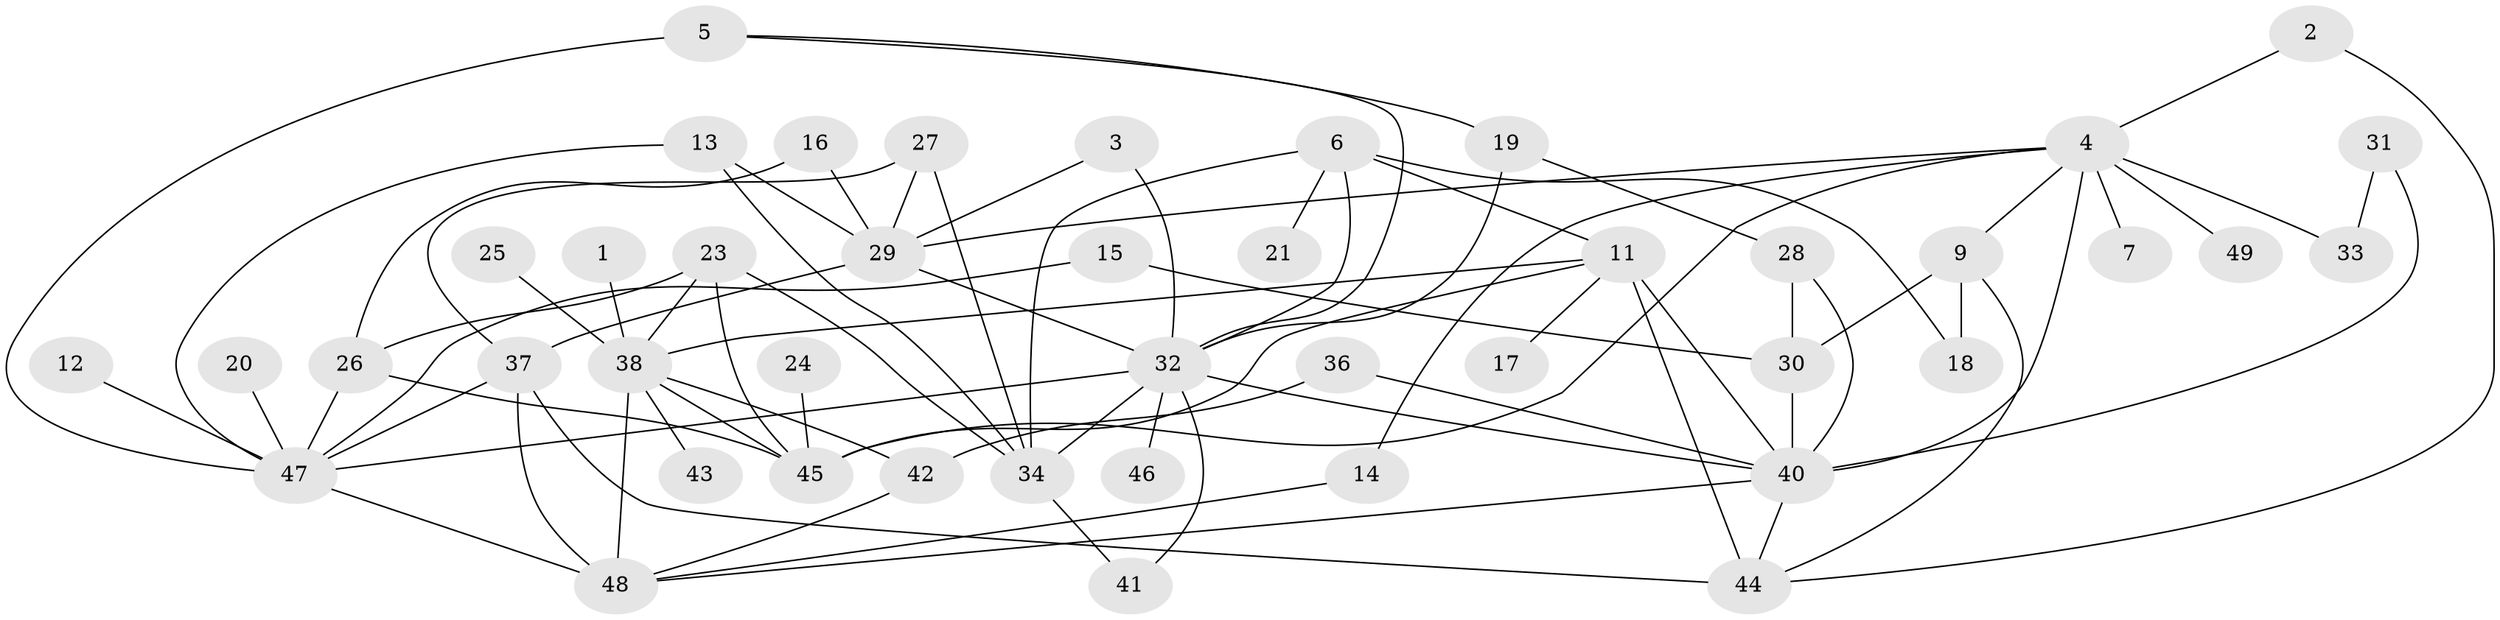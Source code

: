 // original degree distribution, {1: 0.1836734693877551, 5: 0.09183673469387756, 2: 0.2653061224489796, 3: 0.22448979591836735, 4: 0.14285714285714285, 6: 0.02040816326530612, 0: 0.05102040816326531, 7: 0.01020408163265306, 8: 0.01020408163265306}
// Generated by graph-tools (version 1.1) at 2025/25/03/09/25 03:25:20]
// undirected, 44 vertices, 78 edges
graph export_dot {
graph [start="1"]
  node [color=gray90,style=filled];
  1;
  2;
  3;
  4;
  5;
  6;
  7;
  9;
  11;
  12;
  13;
  14;
  15;
  16;
  17;
  18;
  19;
  20;
  21;
  23;
  24;
  25;
  26;
  27;
  28;
  29;
  30;
  31;
  32;
  33;
  34;
  36;
  37;
  38;
  40;
  41;
  42;
  43;
  44;
  45;
  46;
  47;
  48;
  49;
  1 -- 38 [weight=2.0];
  2 -- 4 [weight=1.0];
  2 -- 44 [weight=1.0];
  3 -- 29 [weight=1.0];
  3 -- 32 [weight=1.0];
  4 -- 7 [weight=1.0];
  4 -- 9 [weight=1.0];
  4 -- 14 [weight=1.0];
  4 -- 29 [weight=1.0];
  4 -- 33 [weight=2.0];
  4 -- 40 [weight=1.0];
  4 -- 45 [weight=1.0];
  4 -- 49 [weight=1.0];
  5 -- 19 [weight=1.0];
  5 -- 32 [weight=1.0];
  5 -- 47 [weight=2.0];
  6 -- 11 [weight=1.0];
  6 -- 18 [weight=1.0];
  6 -- 21 [weight=1.0];
  6 -- 32 [weight=1.0];
  6 -- 34 [weight=1.0];
  9 -- 18 [weight=1.0];
  9 -- 30 [weight=1.0];
  9 -- 44 [weight=1.0];
  11 -- 17 [weight=1.0];
  11 -- 38 [weight=1.0];
  11 -- 40 [weight=1.0];
  11 -- 44 [weight=1.0];
  11 -- 45 [weight=1.0];
  12 -- 47 [weight=1.0];
  13 -- 29 [weight=1.0];
  13 -- 34 [weight=1.0];
  13 -- 47 [weight=1.0];
  14 -- 48 [weight=1.0];
  15 -- 30 [weight=1.0];
  15 -- 47 [weight=1.0];
  16 -- 26 [weight=1.0];
  16 -- 29 [weight=1.0];
  19 -- 28 [weight=1.0];
  19 -- 32 [weight=1.0];
  20 -- 47 [weight=1.0];
  23 -- 26 [weight=1.0];
  23 -- 34 [weight=1.0];
  23 -- 38 [weight=1.0];
  23 -- 45 [weight=1.0];
  24 -- 45 [weight=1.0];
  25 -- 38 [weight=1.0];
  26 -- 45 [weight=1.0];
  26 -- 47 [weight=1.0];
  27 -- 29 [weight=1.0];
  27 -- 34 [weight=1.0];
  27 -- 37 [weight=1.0];
  28 -- 30 [weight=1.0];
  28 -- 40 [weight=1.0];
  29 -- 32 [weight=1.0];
  29 -- 37 [weight=1.0];
  30 -- 40 [weight=1.0];
  31 -- 33 [weight=1.0];
  31 -- 40 [weight=1.0];
  32 -- 34 [weight=1.0];
  32 -- 40 [weight=1.0];
  32 -- 41 [weight=1.0];
  32 -- 46 [weight=1.0];
  32 -- 47 [weight=1.0];
  34 -- 41 [weight=1.0];
  36 -- 40 [weight=1.0];
  36 -- 42 [weight=1.0];
  37 -- 44 [weight=2.0];
  37 -- 47 [weight=1.0];
  37 -- 48 [weight=1.0];
  38 -- 42 [weight=1.0];
  38 -- 43 [weight=1.0];
  38 -- 45 [weight=1.0];
  38 -- 48 [weight=2.0];
  40 -- 44 [weight=1.0];
  40 -- 48 [weight=1.0];
  42 -- 48 [weight=1.0];
  47 -- 48 [weight=1.0];
}
